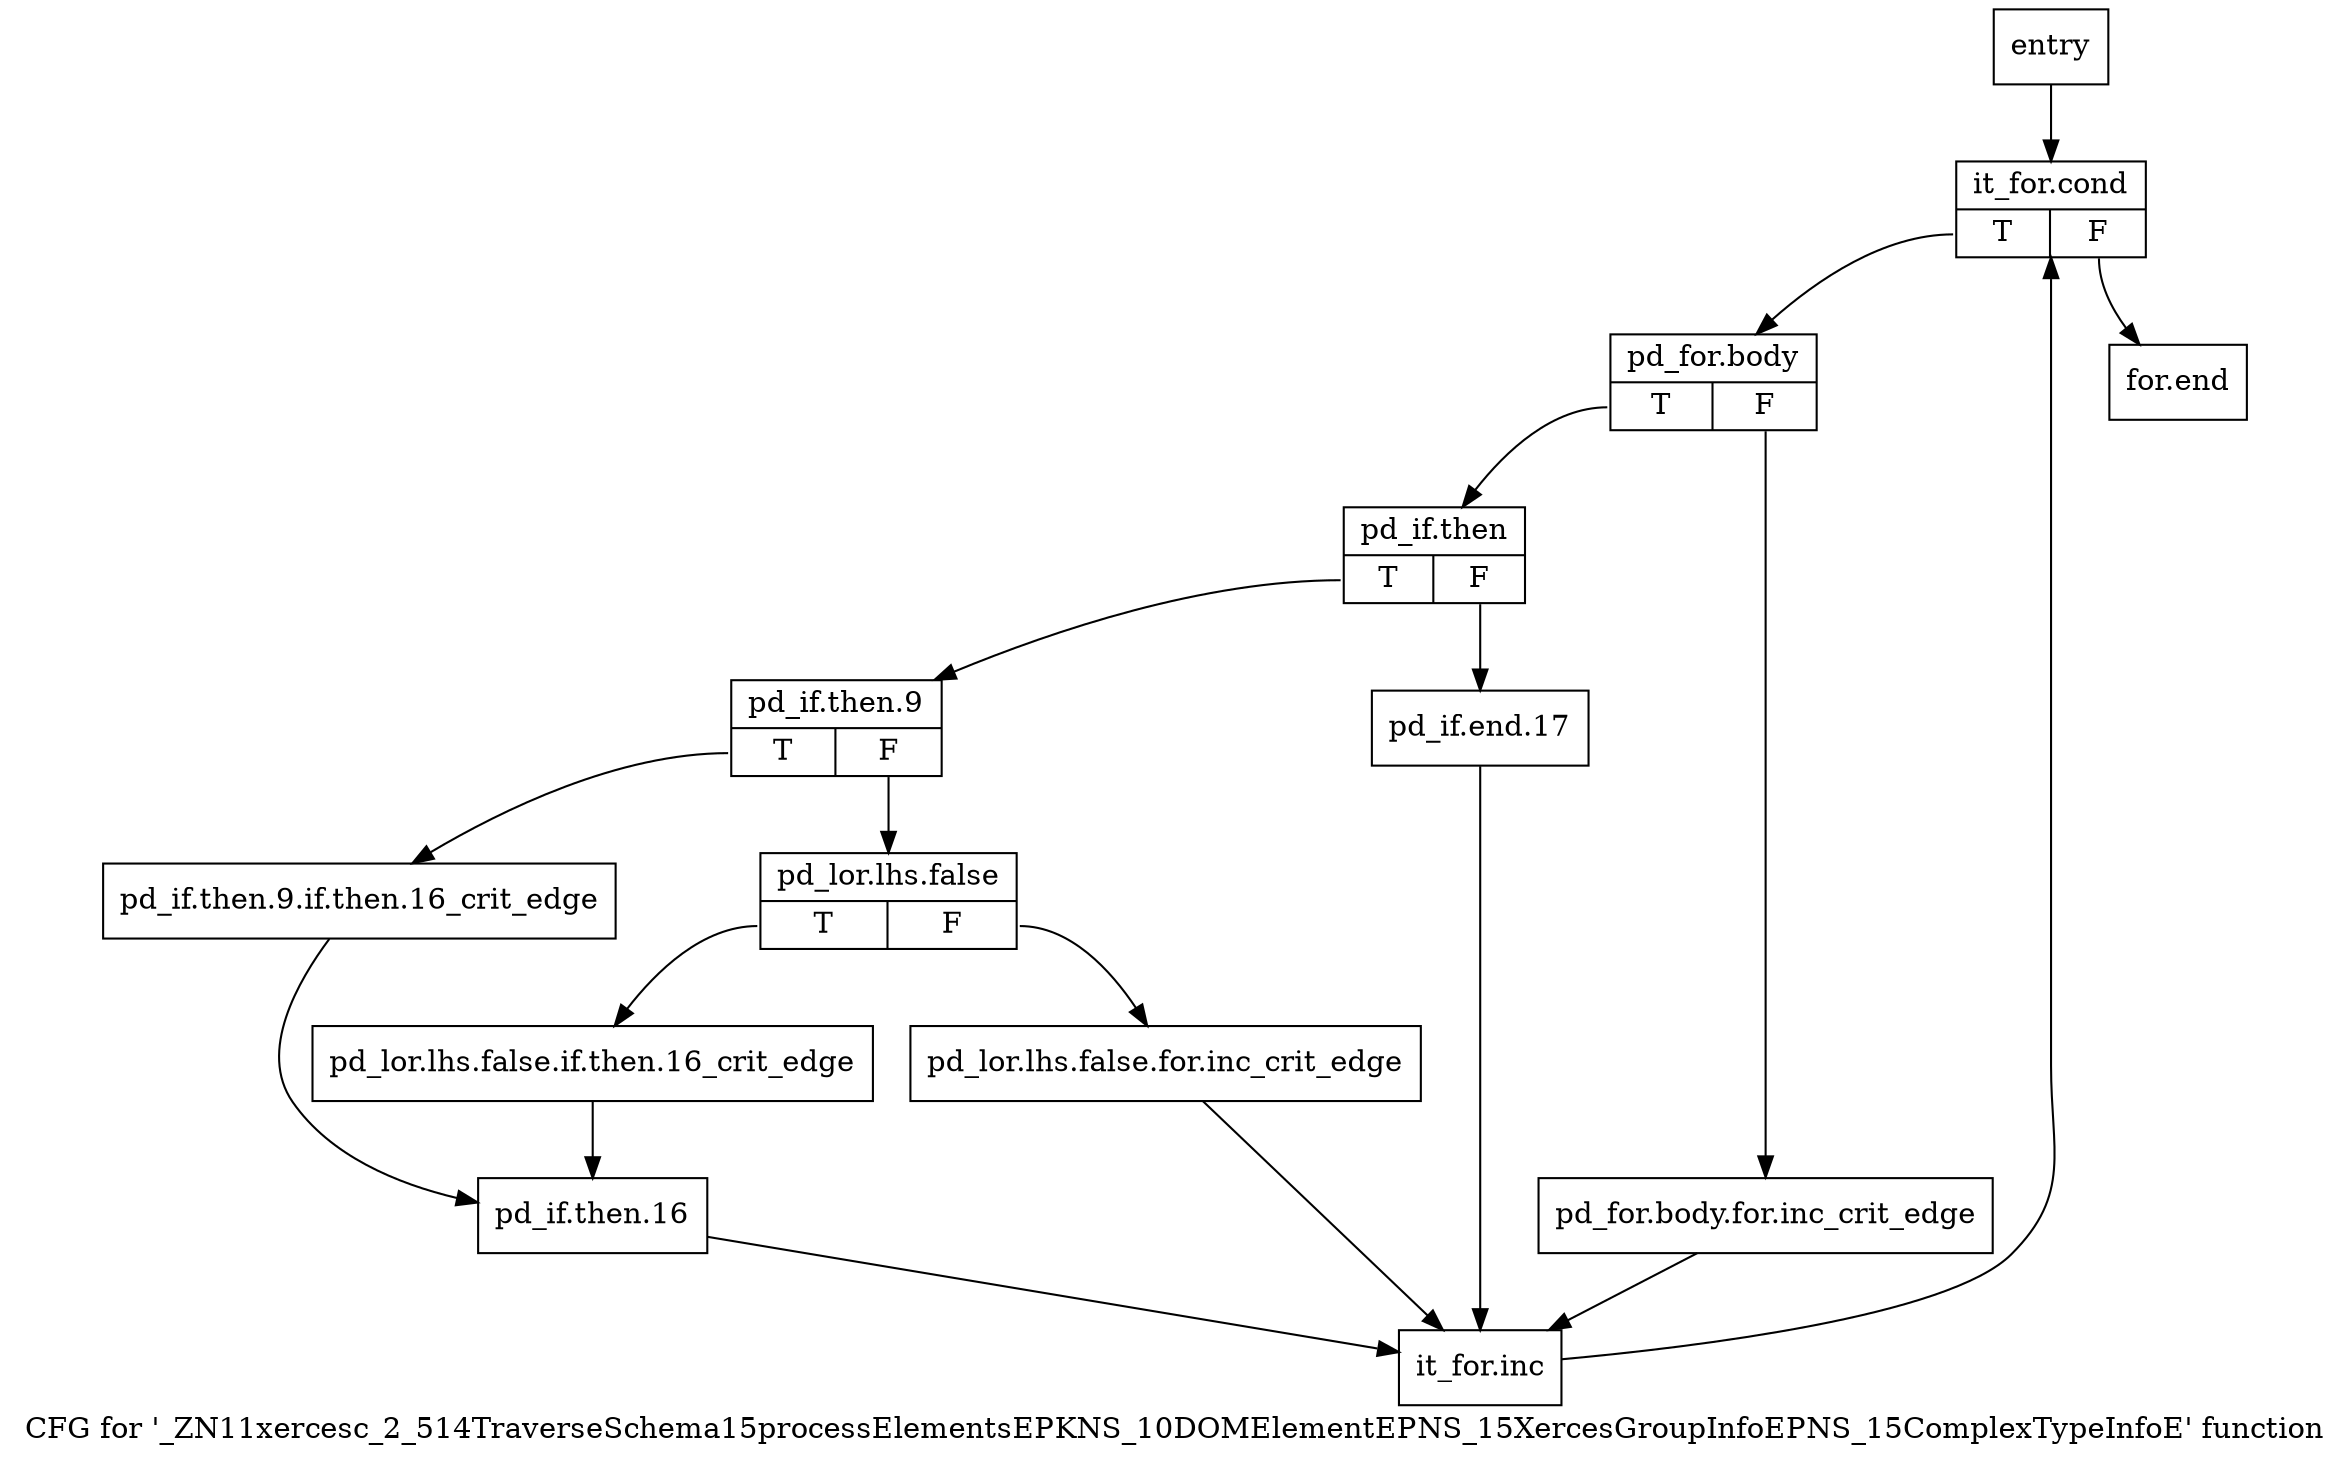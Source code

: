 digraph "CFG for '_ZN11xercesc_2_514TraverseSchema15processElementsEPKNS_10DOMElementEPNS_15XercesGroupInfoEPNS_15ComplexTypeInfoE' function" {
	label="CFG for '_ZN11xercesc_2_514TraverseSchema15processElementsEPKNS_10DOMElementEPNS_15XercesGroupInfoEPNS_15ComplexTypeInfoE' function";

	Node0x36a4ef0 [shape=record,label="{entry}"];
	Node0x36a4ef0 -> Node0x36a4f40;
	Node0x36a4f40 [shape=record,label="{it_for.cond|{<s0>T|<s1>F}}"];
	Node0x36a4f40:s0 -> Node0x36a4f90;
	Node0x36a4f40:s1 -> Node0x36a5300;
	Node0x36a4f90 [shape=record,label="{pd_for.body|{<s0>T|<s1>F}}"];
	Node0x36a4f90:s0 -> Node0x36a5030;
	Node0x36a4f90:s1 -> Node0x36a4fe0;
	Node0x36a4fe0 [shape=record,label="{pd_for.body.for.inc_crit_edge}"];
	Node0x36a4fe0 -> Node0x36a52b0;
	Node0x36a5030 [shape=record,label="{pd_if.then|{<s0>T|<s1>F}}"];
	Node0x36a5030:s0 -> Node0x36a5080;
	Node0x36a5030:s1 -> Node0x36a5260;
	Node0x36a5080 [shape=record,label="{pd_if.then.9|{<s0>T|<s1>F}}"];
	Node0x36a5080:s0 -> Node0x36a50d0;
	Node0x36a5080:s1 -> Node0x36a5120;
	Node0x36a50d0 [shape=record,label="{pd_if.then.9.if.then.16_crit_edge}"];
	Node0x36a50d0 -> Node0x36a5210;
	Node0x36a5120 [shape=record,label="{pd_lor.lhs.false|{<s0>T|<s1>F}}"];
	Node0x36a5120:s0 -> Node0x36a51c0;
	Node0x36a5120:s1 -> Node0x36a5170;
	Node0x36a5170 [shape=record,label="{pd_lor.lhs.false.for.inc_crit_edge}"];
	Node0x36a5170 -> Node0x36a52b0;
	Node0x36a51c0 [shape=record,label="{pd_lor.lhs.false.if.then.16_crit_edge}"];
	Node0x36a51c0 -> Node0x36a5210;
	Node0x36a5210 [shape=record,label="{pd_if.then.16}"];
	Node0x36a5210 -> Node0x36a52b0;
	Node0x36a5260 [shape=record,label="{pd_if.end.17}"];
	Node0x36a5260 -> Node0x36a52b0;
	Node0x36a52b0 [shape=record,label="{it_for.inc}"];
	Node0x36a52b0 -> Node0x36a4f40;
	Node0x36a5300 [shape=record,label="{for.end}"];
}
